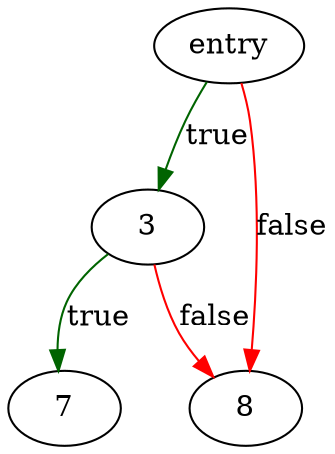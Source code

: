 digraph "xgetcwd" {
	// Node definitions.
	0 [label=entry];
	3;
	7;
	8;

	// Edge definitions.
	0 -> 3 [
		color=darkgreen
		label=true
	];
	0 -> 8 [
		color=red
		label=false
	];
	3 -> 7 [
		color=darkgreen
		label=true
	];
	3 -> 8 [
		color=red
		label=false
	];
}
